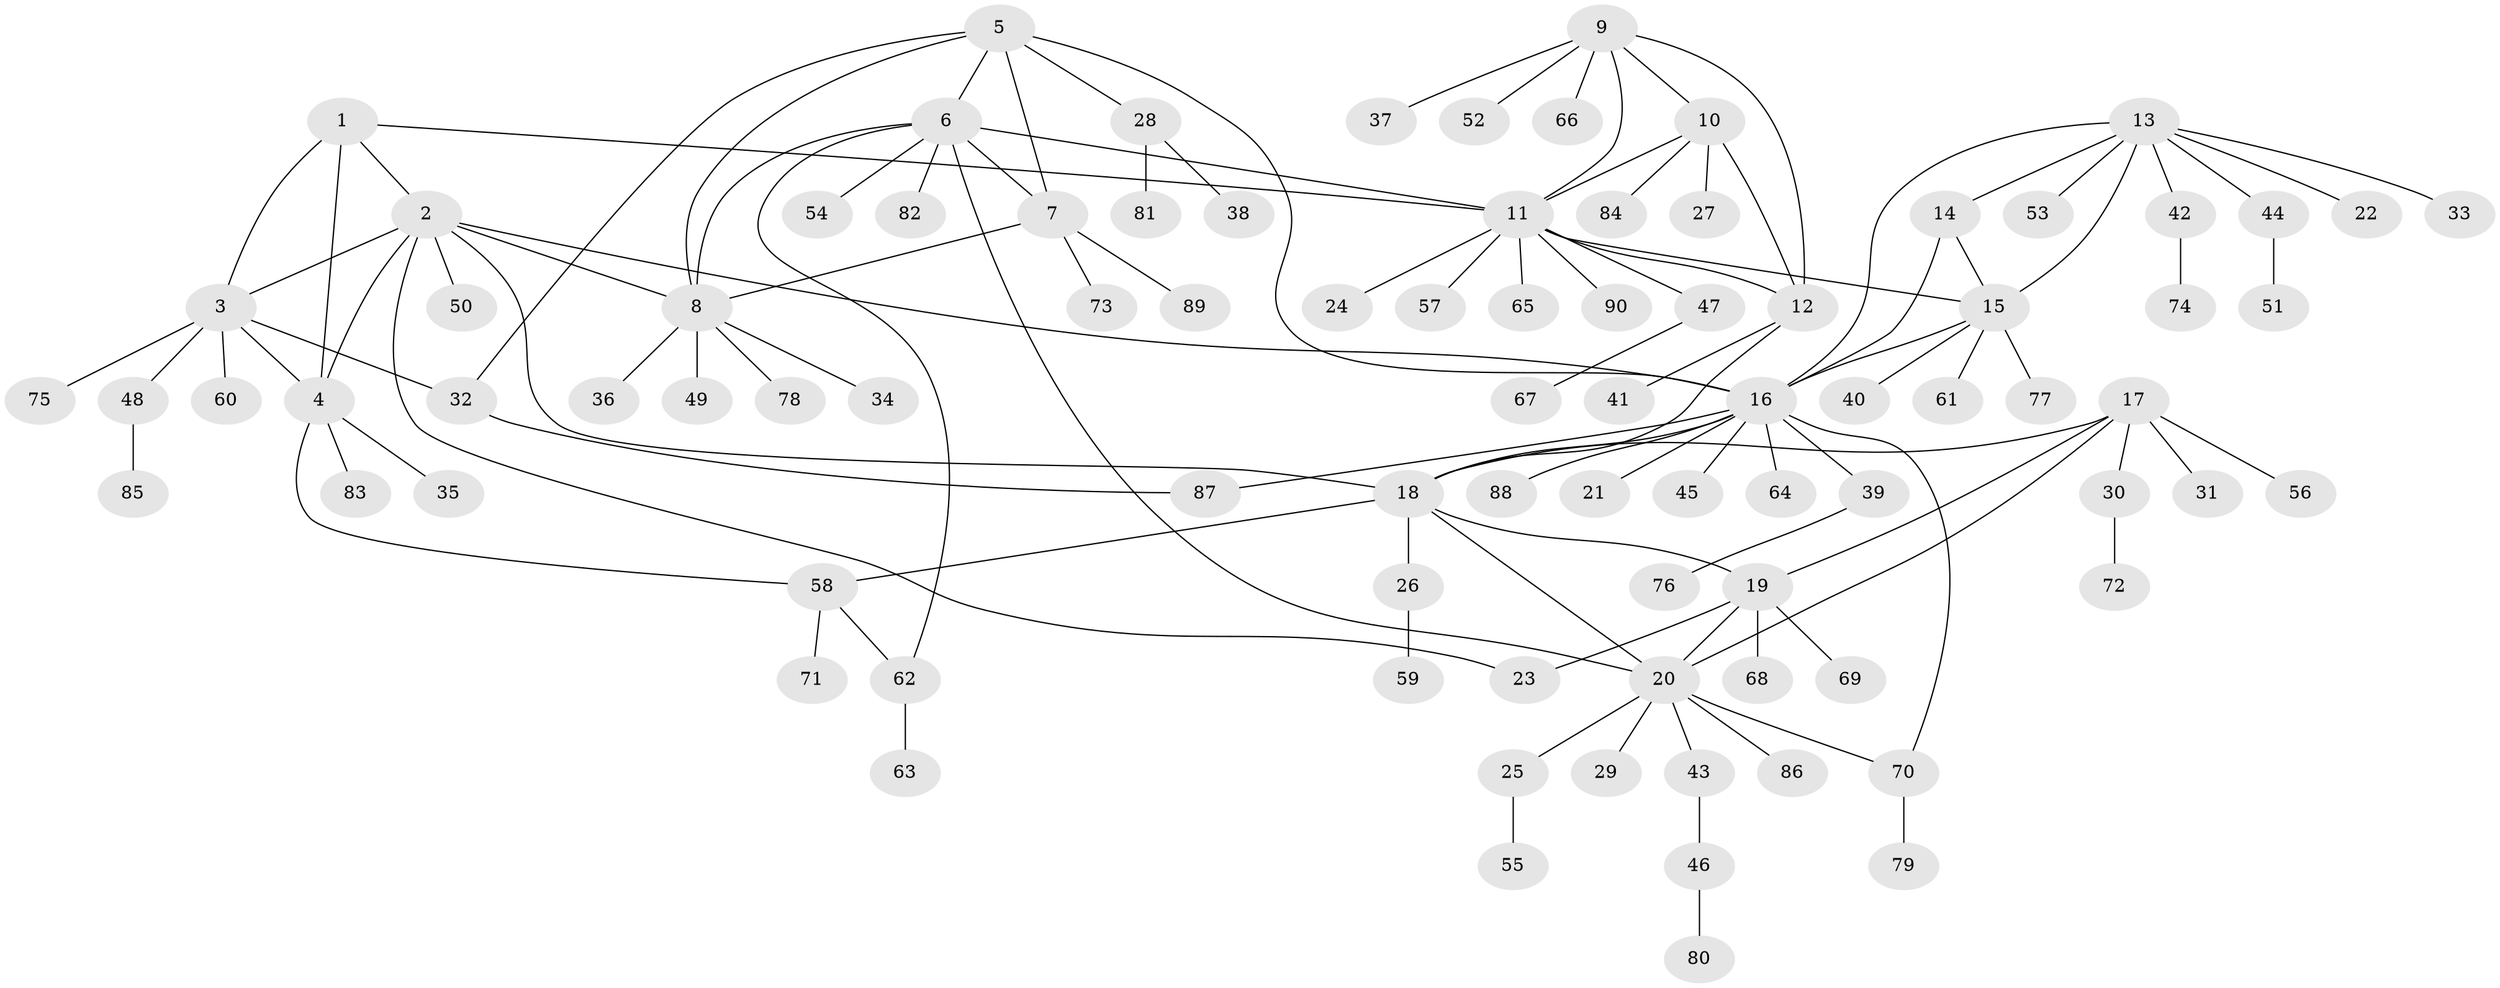 // coarse degree distribution, {8: 0.028985507246376812, 7: 0.043478260869565216, 4: 0.057971014492753624, 6: 0.014492753623188406, 3: 0.028985507246376812, 12: 0.028985507246376812, 11: 0.014492753623188406, 2: 0.10144927536231885, 10: 0.014492753623188406, 1: 0.6521739130434783, 5: 0.014492753623188406}
// Generated by graph-tools (version 1.1) at 2025/24/03/03/25 07:24:14]
// undirected, 90 vertices, 116 edges
graph export_dot {
graph [start="1"]
  node [color=gray90,style=filled];
  1;
  2;
  3;
  4;
  5;
  6;
  7;
  8;
  9;
  10;
  11;
  12;
  13;
  14;
  15;
  16;
  17;
  18;
  19;
  20;
  21;
  22;
  23;
  24;
  25;
  26;
  27;
  28;
  29;
  30;
  31;
  32;
  33;
  34;
  35;
  36;
  37;
  38;
  39;
  40;
  41;
  42;
  43;
  44;
  45;
  46;
  47;
  48;
  49;
  50;
  51;
  52;
  53;
  54;
  55;
  56;
  57;
  58;
  59;
  60;
  61;
  62;
  63;
  64;
  65;
  66;
  67;
  68;
  69;
  70;
  71;
  72;
  73;
  74;
  75;
  76;
  77;
  78;
  79;
  80;
  81;
  82;
  83;
  84;
  85;
  86;
  87;
  88;
  89;
  90;
  1 -- 2;
  1 -- 3;
  1 -- 4;
  1 -- 11;
  2 -- 3;
  2 -- 4;
  2 -- 8;
  2 -- 16;
  2 -- 18;
  2 -- 23;
  2 -- 50;
  3 -- 4;
  3 -- 32;
  3 -- 48;
  3 -- 60;
  3 -- 75;
  4 -- 35;
  4 -- 58;
  4 -- 83;
  5 -- 6;
  5 -- 7;
  5 -- 8;
  5 -- 16;
  5 -- 28;
  5 -- 32;
  6 -- 7;
  6 -- 8;
  6 -- 11;
  6 -- 20;
  6 -- 54;
  6 -- 62;
  6 -- 82;
  7 -- 8;
  7 -- 73;
  7 -- 89;
  8 -- 34;
  8 -- 36;
  8 -- 49;
  8 -- 78;
  9 -- 10;
  9 -- 11;
  9 -- 12;
  9 -- 37;
  9 -- 52;
  9 -- 66;
  10 -- 11;
  10 -- 12;
  10 -- 27;
  10 -- 84;
  11 -- 12;
  11 -- 15;
  11 -- 24;
  11 -- 47;
  11 -- 57;
  11 -- 65;
  11 -- 90;
  12 -- 18;
  12 -- 41;
  13 -- 14;
  13 -- 15;
  13 -- 16;
  13 -- 22;
  13 -- 33;
  13 -- 42;
  13 -- 44;
  13 -- 53;
  14 -- 15;
  14 -- 16;
  15 -- 16;
  15 -- 40;
  15 -- 61;
  15 -- 77;
  16 -- 18;
  16 -- 21;
  16 -- 39;
  16 -- 45;
  16 -- 64;
  16 -- 70;
  16 -- 87;
  16 -- 88;
  17 -- 18;
  17 -- 19;
  17 -- 20;
  17 -- 30;
  17 -- 31;
  17 -- 56;
  18 -- 19;
  18 -- 20;
  18 -- 26;
  18 -- 58;
  19 -- 20;
  19 -- 23;
  19 -- 68;
  19 -- 69;
  20 -- 25;
  20 -- 29;
  20 -- 43;
  20 -- 70;
  20 -- 86;
  25 -- 55;
  26 -- 59;
  28 -- 38;
  28 -- 81;
  30 -- 72;
  32 -- 87;
  39 -- 76;
  42 -- 74;
  43 -- 46;
  44 -- 51;
  46 -- 80;
  47 -- 67;
  48 -- 85;
  58 -- 62;
  58 -- 71;
  62 -- 63;
  70 -- 79;
}
